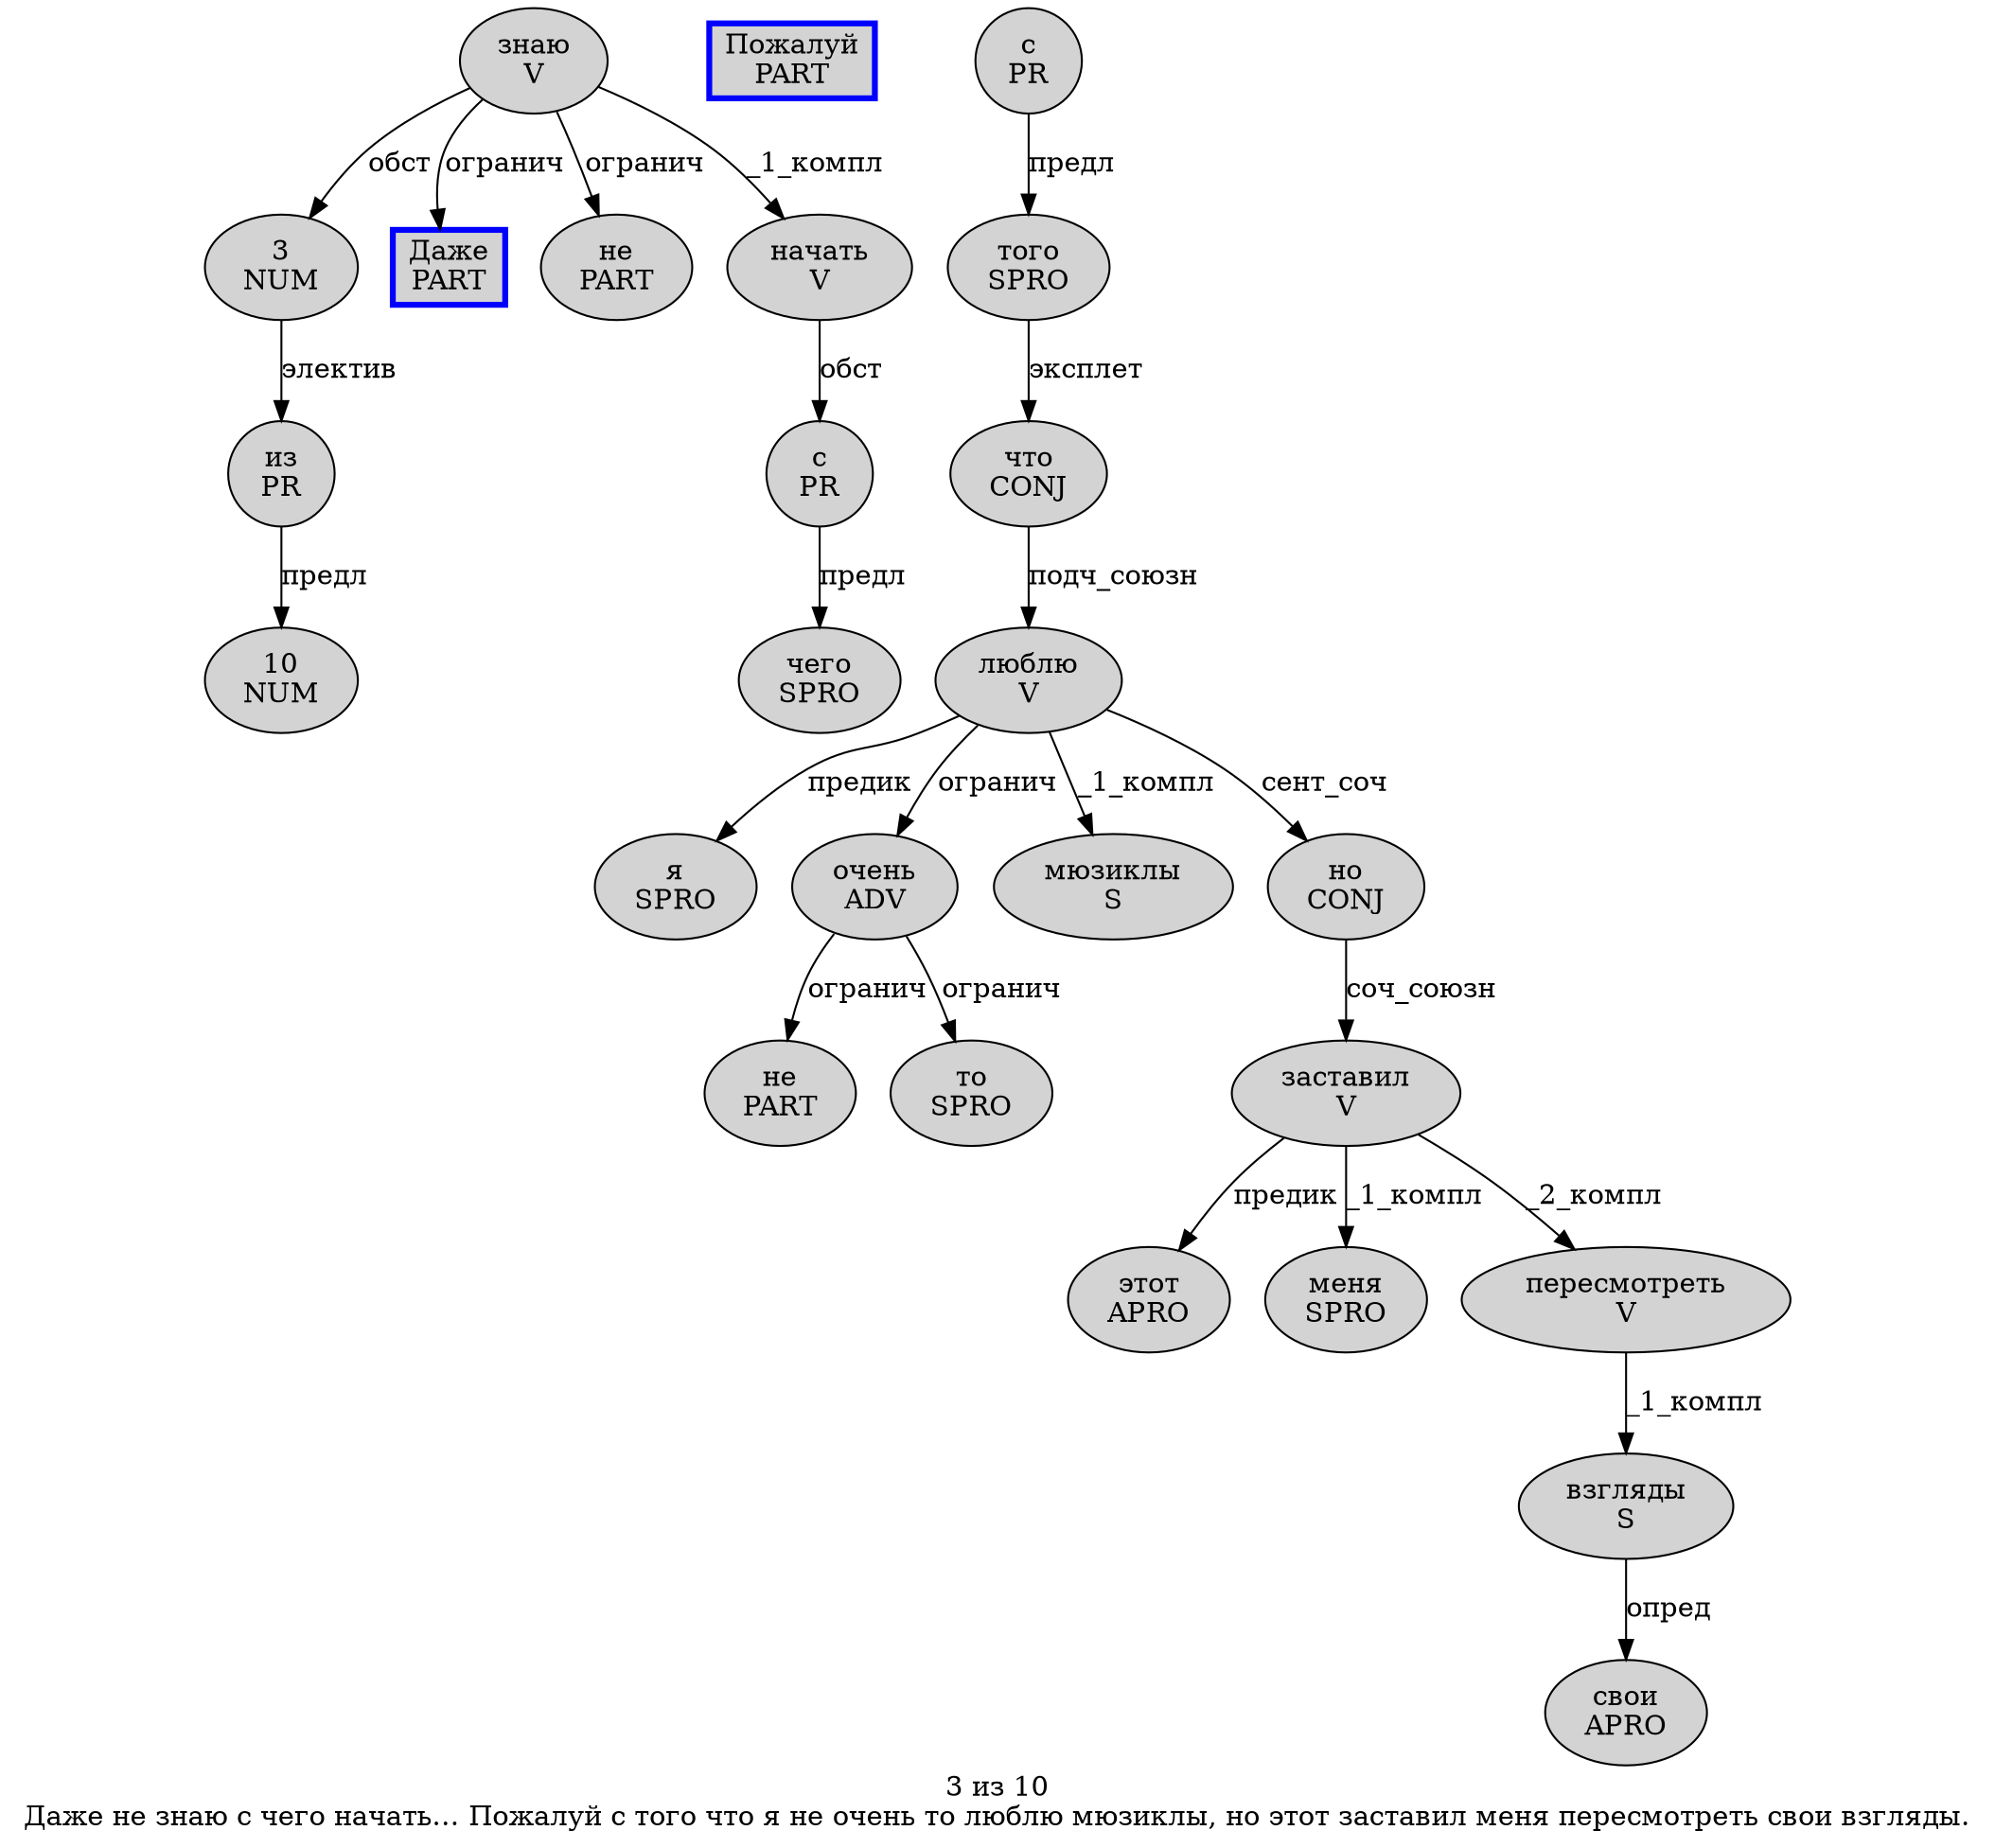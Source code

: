digraph SENTENCE_2389 {
	graph [label="3 из 10
Даже не знаю с чего начать… Пожалуй с того что я не очень то люблю мюзиклы, но этот заставил меня пересмотреть свои взгляды."]
	node [style=filled]
		0 [label="3
NUM" color="" fillcolor=lightgray penwidth=1 shape=ellipse]
		1 [label="из
PR" color="" fillcolor=lightgray penwidth=1 shape=ellipse]
		2 [label="10
NUM" color="" fillcolor=lightgray penwidth=1 shape=ellipse]
		3 [label="Даже
PART" color=blue fillcolor=lightgray penwidth=3 shape=box]
		4 [label="не
PART" color="" fillcolor=lightgray penwidth=1 shape=ellipse]
		5 [label="знаю
V" color="" fillcolor=lightgray penwidth=1 shape=ellipse]
		6 [label="с
PR" color="" fillcolor=lightgray penwidth=1 shape=ellipse]
		7 [label="чего
SPRO" color="" fillcolor=lightgray penwidth=1 shape=ellipse]
		8 [label="начать
V" color="" fillcolor=lightgray penwidth=1 shape=ellipse]
		10 [label="Пожалуй
PART" color=blue fillcolor=lightgray penwidth=3 shape=box]
		11 [label="с
PR" color="" fillcolor=lightgray penwidth=1 shape=ellipse]
		12 [label="того
SPRO" color="" fillcolor=lightgray penwidth=1 shape=ellipse]
		13 [label="что
CONJ" color="" fillcolor=lightgray penwidth=1 shape=ellipse]
		14 [label="я
SPRO" color="" fillcolor=lightgray penwidth=1 shape=ellipse]
		15 [label="не
PART" color="" fillcolor=lightgray penwidth=1 shape=ellipse]
		16 [label="очень
ADV" color="" fillcolor=lightgray penwidth=1 shape=ellipse]
		17 [label="то
SPRO" color="" fillcolor=lightgray penwidth=1 shape=ellipse]
		18 [label="люблю
V" color="" fillcolor=lightgray penwidth=1 shape=ellipse]
		19 [label="мюзиклы
S" color="" fillcolor=lightgray penwidth=1 shape=ellipse]
		21 [label="но
CONJ" color="" fillcolor=lightgray penwidth=1 shape=ellipse]
		22 [label="этот
APRO" color="" fillcolor=lightgray penwidth=1 shape=ellipse]
		23 [label="заставил
V" color="" fillcolor=lightgray penwidth=1 shape=ellipse]
		24 [label="меня
SPRO" color="" fillcolor=lightgray penwidth=1 shape=ellipse]
		25 [label="пересмотреть
V" color="" fillcolor=lightgray penwidth=1 shape=ellipse]
		26 [label="свои
APRO" color="" fillcolor=lightgray penwidth=1 shape=ellipse]
		27 [label="взгляды
S" color="" fillcolor=lightgray penwidth=1 shape=ellipse]
			11 -> 12 [label="предл"]
			1 -> 2 [label="предл"]
			8 -> 6 [label="обст"]
			12 -> 13 [label="эксплет"]
			27 -> 26 [label="опред"]
			23 -> 22 [label="предик"]
			23 -> 24 [label="_1_компл"]
			23 -> 25 [label="_2_компл"]
			21 -> 23 [label="соч_союзн"]
			18 -> 14 [label="предик"]
			18 -> 16 [label="огранич"]
			18 -> 19 [label="_1_компл"]
			18 -> 21 [label="сент_соч"]
			13 -> 18 [label="подч_союзн"]
			25 -> 27 [label="_1_компл"]
			6 -> 7 [label="предл"]
			0 -> 1 [label="электив"]
			16 -> 15 [label="огранич"]
			16 -> 17 [label="огранич"]
			5 -> 0 [label="обст"]
			5 -> 3 [label="огранич"]
			5 -> 4 [label="огранич"]
			5 -> 8 [label="_1_компл"]
}